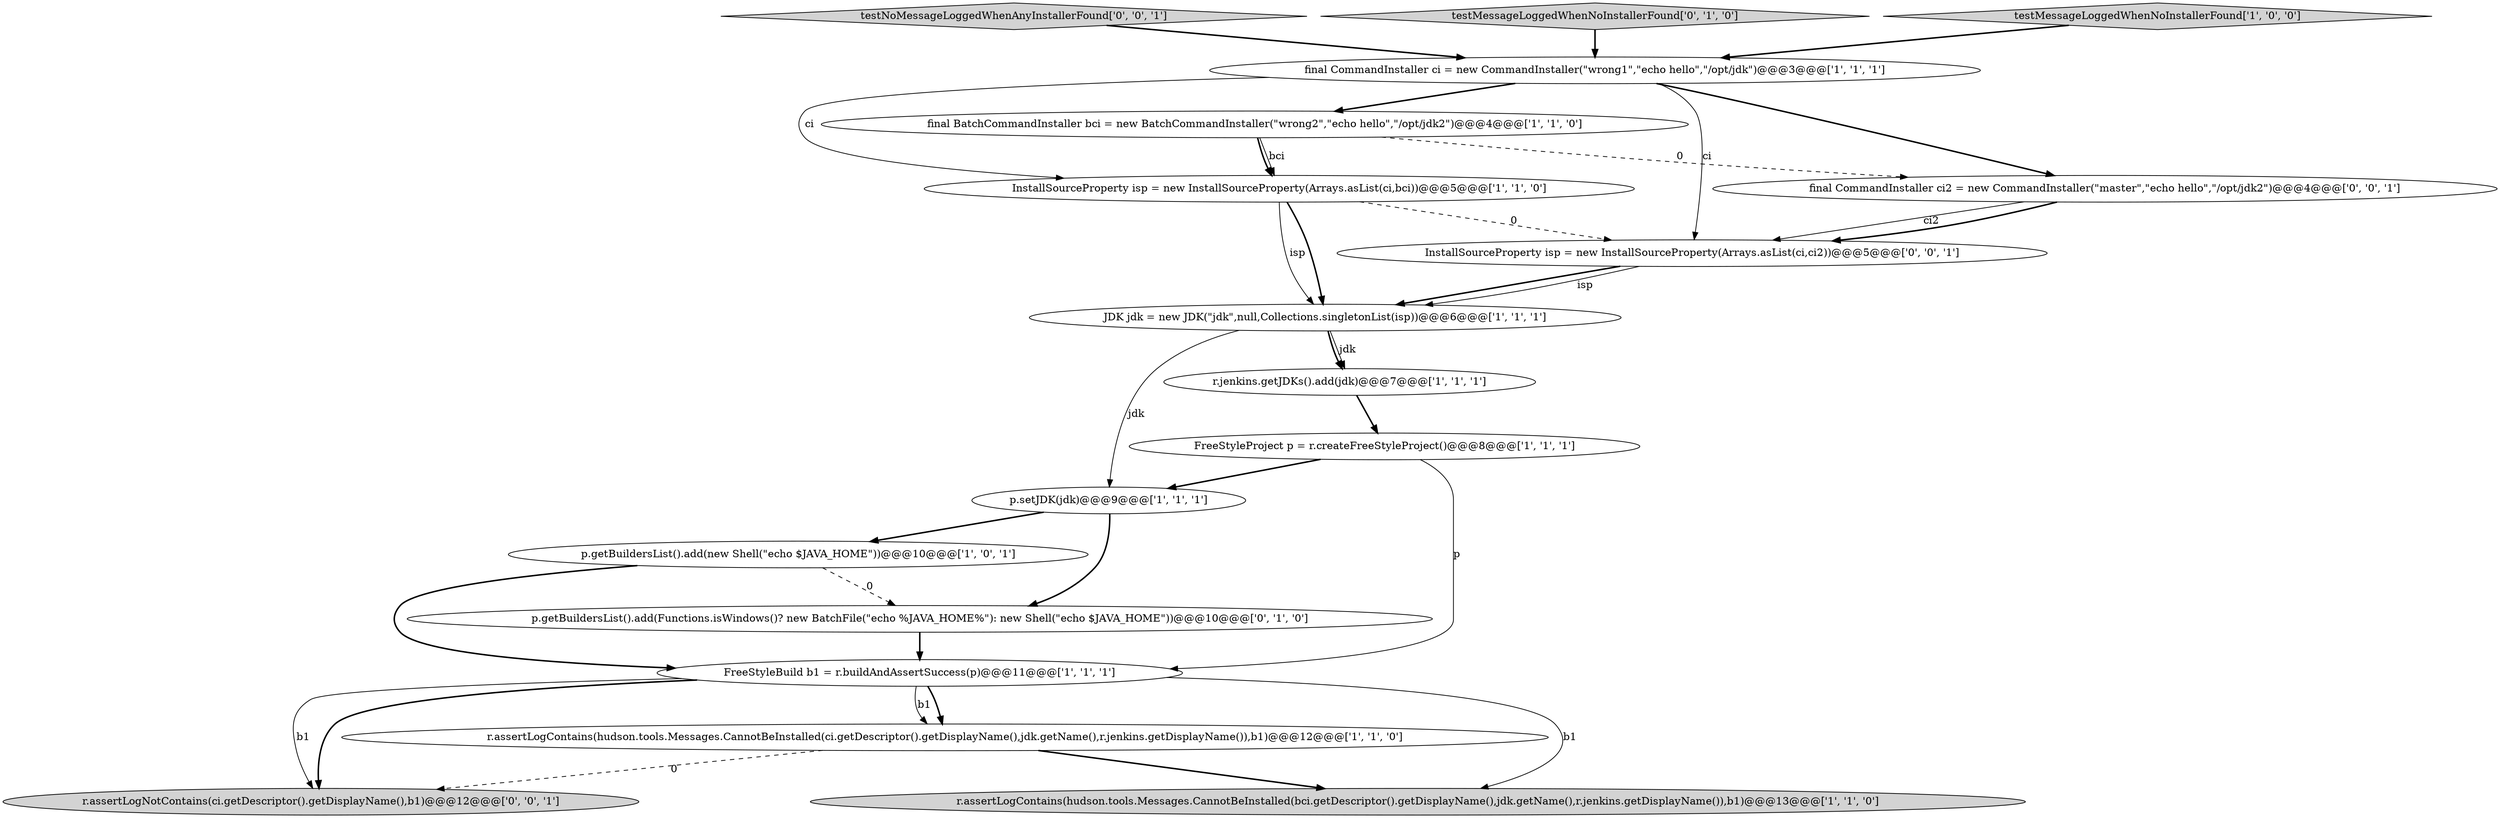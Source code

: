 digraph {
17 [style = filled, label = "testNoMessageLoggedWhenAnyInstallerFound['0', '0', '1']", fillcolor = lightgray, shape = diamond image = "AAA0AAABBB3BBB"];
3 [style = filled, label = "p.setJDK(jdk)@@@9@@@['1', '1', '1']", fillcolor = white, shape = ellipse image = "AAA0AAABBB1BBB"];
2 [style = filled, label = "final BatchCommandInstaller bci = new BatchCommandInstaller(\"wrong2\",\"echo hello\",\"/opt/jdk2\")@@@4@@@['1', '1', '0']", fillcolor = white, shape = ellipse image = "AAA0AAABBB1BBB"];
7 [style = filled, label = "r.jenkins.getJDKs().add(jdk)@@@7@@@['1', '1', '1']", fillcolor = white, shape = ellipse image = "AAA0AAABBB1BBB"];
13 [style = filled, label = "p.getBuildersList().add(Functions.isWindows()? new BatchFile(\"echo %JAVA_HOME%\"): new Shell(\"echo $JAVA_HOME\"))@@@10@@@['0', '1', '0']", fillcolor = white, shape = ellipse image = "AAA1AAABBB2BBB"];
14 [style = filled, label = "r.assertLogNotContains(ci.getDescriptor().getDisplayName(),b1)@@@12@@@['0', '0', '1']", fillcolor = lightgray, shape = ellipse image = "AAA0AAABBB3BBB"];
10 [style = filled, label = "r.assertLogContains(hudson.tools.Messages.CannotBeInstalled(ci.getDescriptor().getDisplayName(),jdk.getName(),r.jenkins.getDisplayName()),b1)@@@12@@@['1', '1', '0']", fillcolor = white, shape = ellipse image = "AAA0AAABBB1BBB"];
12 [style = filled, label = "testMessageLoggedWhenNoInstallerFound['0', '1', '0']", fillcolor = lightgray, shape = diamond image = "AAA0AAABBB2BBB"];
4 [style = filled, label = "testMessageLoggedWhenNoInstallerFound['1', '0', '0']", fillcolor = lightgray, shape = diamond image = "AAA0AAABBB1BBB"];
8 [style = filled, label = "JDK jdk = new JDK(\"jdk\",null,Collections.singletonList(isp))@@@6@@@['1', '1', '1']", fillcolor = white, shape = ellipse image = "AAA0AAABBB1BBB"];
1 [style = filled, label = "FreeStyleBuild b1 = r.buildAndAssertSuccess(p)@@@11@@@['1', '1', '1']", fillcolor = white, shape = ellipse image = "AAA0AAABBB1BBB"];
0 [style = filled, label = "p.getBuildersList().add(new Shell(\"echo $JAVA_HOME\"))@@@10@@@['1', '0', '1']", fillcolor = white, shape = ellipse image = "AAA0AAABBB1BBB"];
6 [style = filled, label = "InstallSourceProperty isp = new InstallSourceProperty(Arrays.asList(ci,bci))@@@5@@@['1', '1', '0']", fillcolor = white, shape = ellipse image = "AAA0AAABBB1BBB"];
9 [style = filled, label = "FreeStyleProject p = r.createFreeStyleProject()@@@8@@@['1', '1', '1']", fillcolor = white, shape = ellipse image = "AAA0AAABBB1BBB"];
5 [style = filled, label = "final CommandInstaller ci = new CommandInstaller(\"wrong1\",\"echo hello\",\"/opt/jdk\")@@@3@@@['1', '1', '1']", fillcolor = white, shape = ellipse image = "AAA0AAABBB1BBB"];
11 [style = filled, label = "r.assertLogContains(hudson.tools.Messages.CannotBeInstalled(bci.getDescriptor().getDisplayName(),jdk.getName(),r.jenkins.getDisplayName()),b1)@@@13@@@['1', '1', '0']", fillcolor = lightgray, shape = ellipse image = "AAA0AAABBB1BBB"];
16 [style = filled, label = "InstallSourceProperty isp = new InstallSourceProperty(Arrays.asList(ci,ci2))@@@5@@@['0', '0', '1']", fillcolor = white, shape = ellipse image = "AAA0AAABBB3BBB"];
15 [style = filled, label = "final CommandInstaller ci2 = new CommandInstaller(\"master\",\"echo hello\",\"/opt/jdk2\")@@@4@@@['0', '0', '1']", fillcolor = white, shape = ellipse image = "AAA0AAABBB3BBB"];
5->2 [style = bold, label=""];
1->11 [style = solid, label="b1"];
8->3 [style = solid, label="jdk"];
1->10 [style = bold, label=""];
1->10 [style = solid, label="b1"];
10->14 [style = dashed, label="0"];
7->9 [style = bold, label=""];
1->14 [style = solid, label="b1"];
4->5 [style = bold, label=""];
9->3 [style = bold, label=""];
16->8 [style = bold, label=""];
6->8 [style = solid, label="isp"];
10->11 [style = bold, label=""];
2->15 [style = dashed, label="0"];
1->14 [style = bold, label=""];
6->8 [style = bold, label=""];
3->13 [style = bold, label=""];
0->1 [style = bold, label=""];
9->1 [style = solid, label="p"];
16->8 [style = solid, label="isp"];
0->13 [style = dashed, label="0"];
15->16 [style = solid, label="ci2"];
12->5 [style = bold, label=""];
5->16 [style = solid, label="ci"];
5->6 [style = solid, label="ci"];
3->0 [style = bold, label=""];
6->16 [style = dashed, label="0"];
15->16 [style = bold, label=""];
8->7 [style = solid, label="jdk"];
2->6 [style = bold, label=""];
13->1 [style = bold, label=""];
8->7 [style = bold, label=""];
2->6 [style = solid, label="bci"];
17->5 [style = bold, label=""];
5->15 [style = bold, label=""];
}
